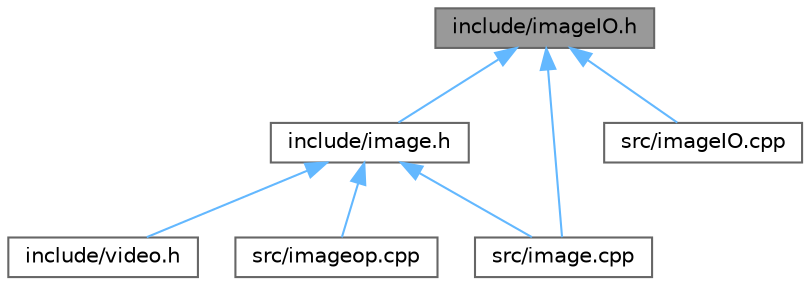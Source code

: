 digraph "include/imageIO.h"
{
 // LATEX_PDF_SIZE
  bgcolor="transparent";
  edge [fontname=Helvetica,fontsize=10,labelfontname=Helvetica,labelfontsize=10];
  node [fontname=Helvetica,fontsize=10,shape=box,height=0.2,width=0.4];
  Node1 [id="Node000001",label="include/imageIO.h",height=0.2,width=0.4,color="gray40", fillcolor="grey60", style="filled", fontcolor="black",tooltip="Fichero cabecera para la E/S de imágenes."];
  Node1 -> Node2 [id="edge1_Node000001_Node000002",dir="back",color="steelblue1",style="solid",tooltip=" "];
  Node2 [id="Node000002",label="include/image.h",height=0.2,width=0.4,color="grey40", fillcolor="white", style="filled",URL="$image_8h.html",tooltip="Fichero de cabecera asociado a la biblioteca libimagen.a."];
  Node2 -> Node3 [id="edge2_Node000002_Node000003",dir="back",color="steelblue1",style="solid",tooltip=" "];
  Node3 [id="Node000003",label="include/video.h",height=0.2,width=0.4,color="grey40", fillcolor="white", style="filled",URL="$video_8h.html",tooltip="Fichero de cabecera asociado a la clase Video.a."];
  Node2 -> Node4 [id="edge3_Node000002_Node000004",dir="back",color="steelblue1",style="solid",tooltip=" "];
  Node4 [id="Node000004",label="src/image.cpp",height=0.2,width=0.4,color="grey40", fillcolor="white", style="filled",URL="$image_8cpp.html",tooltip="Fichero con definiciones para los métodos primitivos de la clase Image."];
  Node2 -> Node5 [id="edge4_Node000002_Node000005",dir="back",color="steelblue1",style="solid",tooltip=" "];
  Node5 [id="Node000005",label="src/imageop.cpp",height=0.2,width=0.4,color="grey40", fillcolor="white", style="filled",URL="$imageop_8cpp.html",tooltip="Fichero con definiciones para el resto de métodos de la clase Image."];
  Node1 -> Node4 [id="edge5_Node000001_Node000004",dir="back",color="steelblue1",style="solid",tooltip=" "];
  Node1 -> Node6 [id="edge6_Node000001_Node000006",dir="back",color="steelblue1",style="solid",tooltip=" "];
  Node6 [id="Node000006",label="src/imageIO.cpp",height=0.2,width=0.4,color="grey40", fillcolor="white", style="filled",URL="$imageIO_8cpp.html",tooltip="Fichero con definiciones para la E/S de imágenes."];
}

